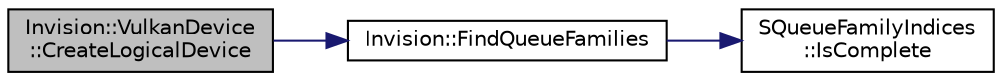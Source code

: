 digraph "Invision::VulkanDevice::CreateLogicalDevice"
{
 // LATEX_PDF_SIZE
  edge [fontname="Helvetica",fontsize="10",labelfontname="Helvetica",labelfontsize="10"];
  node [fontname="Helvetica",fontsize="10",shape=record];
  rankdir="LR";
  Node1 [label="Invision::VulkanDevice\l::CreateLogicalDevice",height=0.2,width=0.4,color="black", fillcolor="grey75", style="filled", fontcolor="black",tooltip=" "];
  Node1 -> Node2 [color="midnightblue",fontsize="10",style="solid",fontname="Helvetica"];
  Node2 [label="Invision::FindQueueFamilies",height=0.2,width=0.4,color="black", fillcolor="white", style="filled",URL="$namespace_invision.html#a20f3ea575e96e64dee3be16ce8e92a9c",tooltip=" "];
  Node2 -> Node3 [color="midnightblue",fontsize="10",style="solid",fontname="Helvetica"];
  Node3 [label="SQueueFamilyIndices\l::IsComplete",height=0.2,width=0.4,color="black", fillcolor="white", style="filled",URL="$struct_s_queue_family_indices.html#a302c72b58ab548ac061d0236a98bdcd6",tooltip=" "];
}

